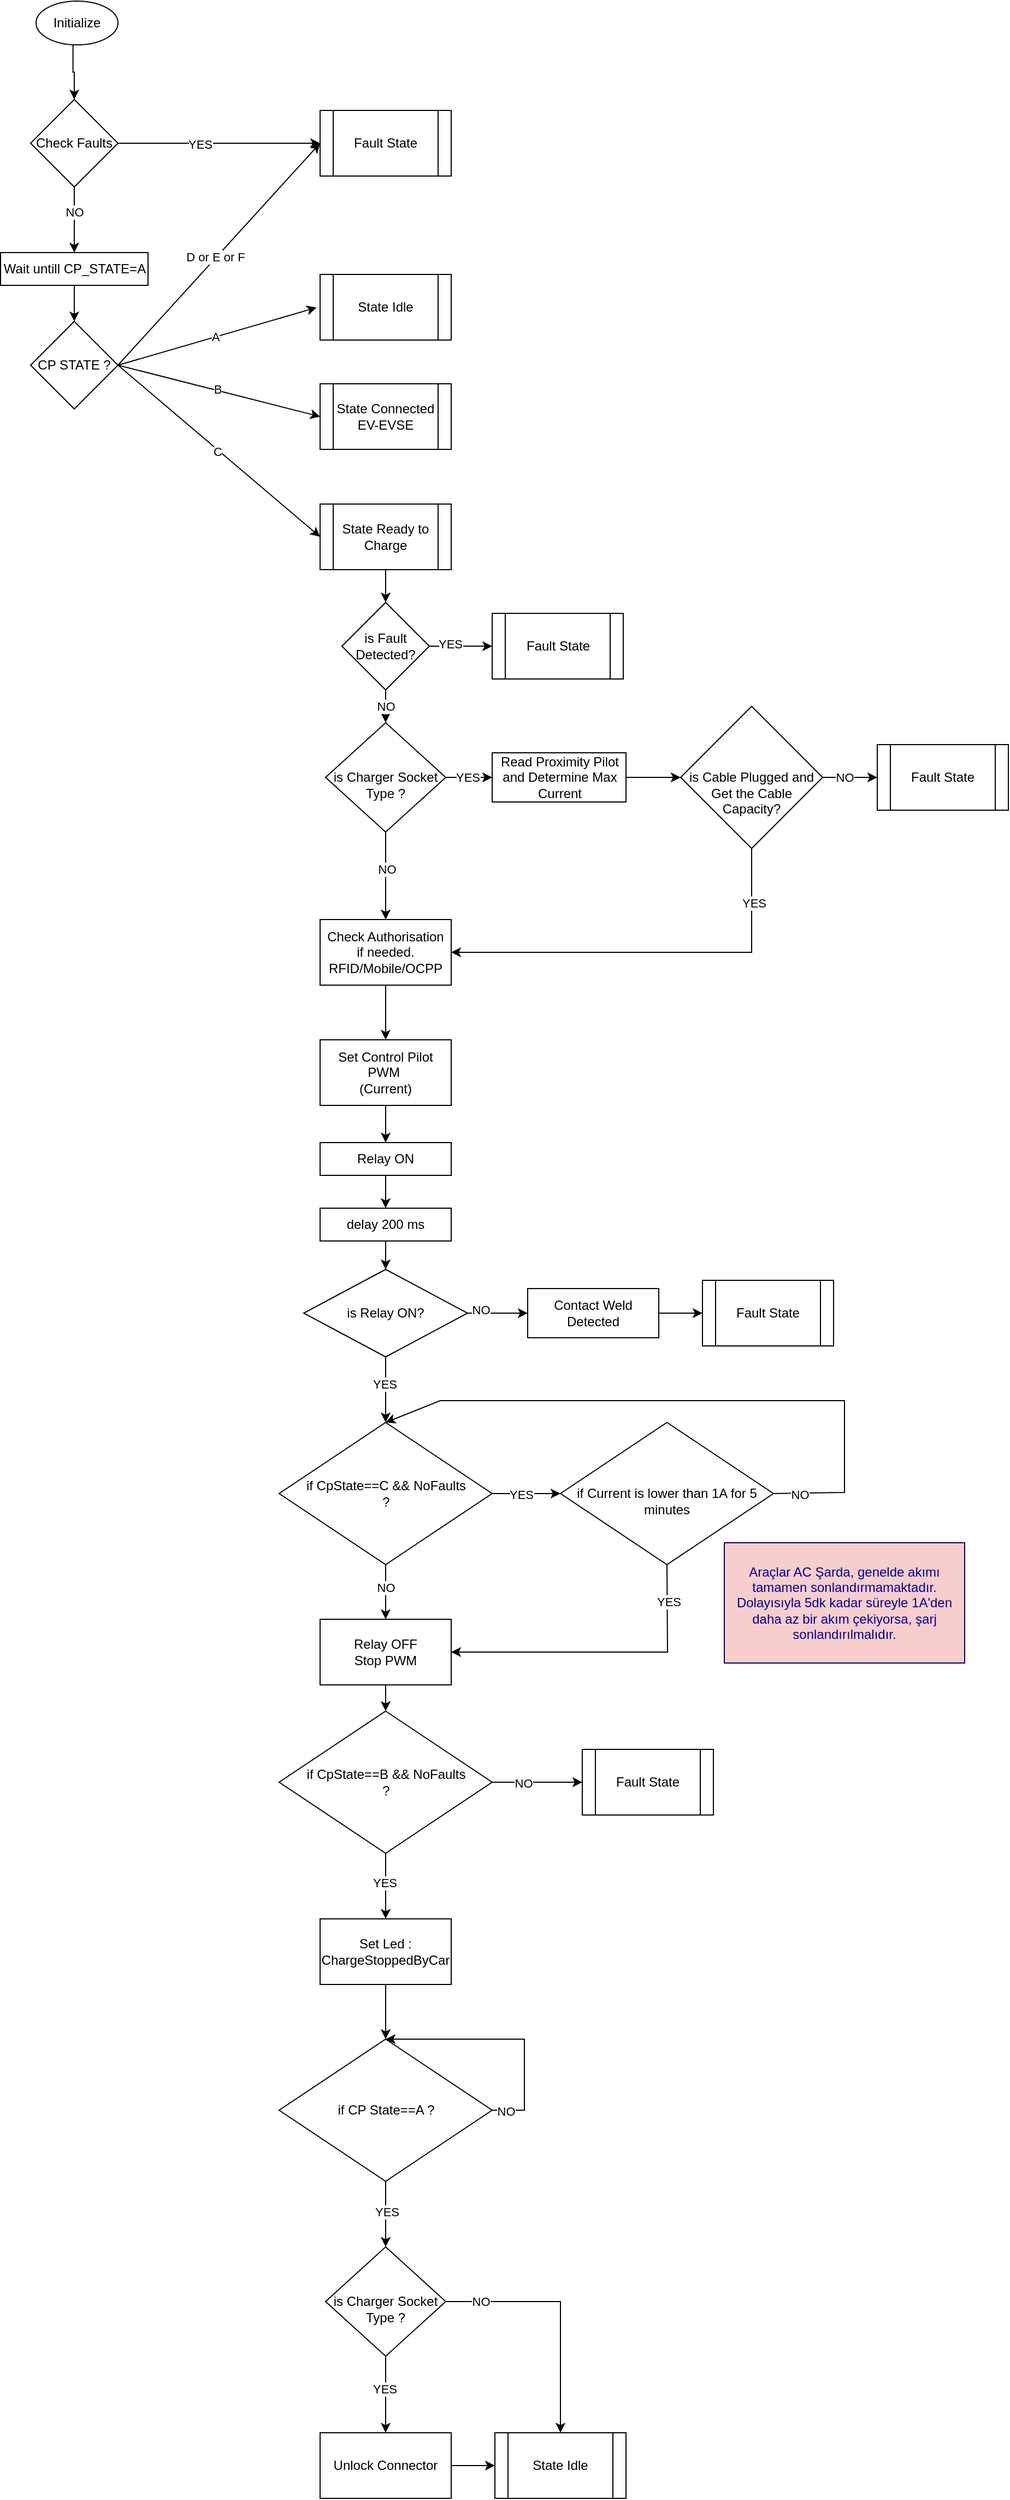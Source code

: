 <mxfile version="22.1.2" type="device">
  <diagram name="Page-1" id="e7e014a7-5840-1c2e-5031-d8a46d1fe8dd">
    <mxGraphModel dx="3545" dy="2070" grid="1" gridSize="10" guides="1" tooltips="1" connect="1" arrows="1" fold="1" page="1" pageScale="1" pageWidth="1169" pageHeight="826" background="none" math="0" shadow="0">
      <root>
        <mxCell id="0" />
        <mxCell id="1" parent="0" />
        <mxCell id="eojrtEOIy8Yx_9oJjPUe-49" style="edgeStyle=orthogonalEdgeStyle;rounded=0;orthogonalLoop=1;jettySize=auto;html=1;exitX=0.451;exitY=0.993;exitDx=0;exitDy=0;entryX=0.5;entryY=0;entryDx=0;entryDy=0;exitPerimeter=0;" parent="1" source="eojrtEOIy8Yx_9oJjPUe-69" target="eojrtEOIy8Yx_9oJjPUe-46" edge="1">
          <mxGeometry relative="1" as="geometry">
            <mxPoint x="285" y="90" as="sourcePoint" />
          </mxGeometry>
        </mxCell>
        <mxCell id="eojrtEOIy8Yx_9oJjPUe-44" value="State Idle" style="shape=process;whiteSpace=wrap;html=1;backgroundOutline=1;" parent="1" vertex="1">
          <mxGeometry x="510" y="290" width="120" height="60" as="geometry" />
        </mxCell>
        <mxCell id="eojrtEOIy8Yx_9oJjPUe-46" value="Check Faults" style="rhombus;whiteSpace=wrap;html=1;" parent="1" vertex="1">
          <mxGeometry x="245" y="130" width="80" height="80" as="geometry" />
        </mxCell>
        <mxCell id="eojrtEOIy8Yx_9oJjPUe-50" value="Fault State" style="shape=process;whiteSpace=wrap;html=1;backgroundOutline=1;" parent="1" vertex="1">
          <mxGeometry x="510" y="140" width="120" height="60" as="geometry" />
        </mxCell>
        <mxCell id="eojrtEOIy8Yx_9oJjPUe-51" value="" style="endArrow=classic;html=1;rounded=0;exitX=1;exitY=0.5;exitDx=0;exitDy=0;entryX=0;entryY=0.5;entryDx=0;entryDy=0;" parent="1" source="eojrtEOIy8Yx_9oJjPUe-46" target="eojrtEOIy8Yx_9oJjPUe-50" edge="1">
          <mxGeometry width="50" height="50" relative="1" as="geometry">
            <mxPoint x="450" y="210" as="sourcePoint" />
            <mxPoint x="500" y="160" as="targetPoint" />
          </mxGeometry>
        </mxCell>
        <mxCell id="eojrtEOIy8Yx_9oJjPUe-52" value="YES" style="edgeLabel;html=1;align=center;verticalAlign=middle;resizable=0;points=[];" parent="eojrtEOIy8Yx_9oJjPUe-51" vertex="1" connectable="0">
          <mxGeometry x="-0.191" y="-1" relative="1" as="geometry">
            <mxPoint as="offset" />
          </mxGeometry>
        </mxCell>
        <mxCell id="eojrtEOIy8Yx_9oJjPUe-53" value="CP STATE ?" style="rhombus;whiteSpace=wrap;html=1;" parent="1" vertex="1">
          <mxGeometry x="245" y="333" width="80" height="80" as="geometry" />
        </mxCell>
        <mxCell id="eojrtEOIy8Yx_9oJjPUe-54" value="" style="endArrow=classic;html=1;rounded=0;exitX=0.5;exitY=1;exitDx=0;exitDy=0;entryX=0.5;entryY=0;entryDx=0;entryDy=0;" parent="1" source="eojrtEOIy8Yx_9oJjPUe-46" target="eojrtEOIy8Yx_9oJjPUe-57" edge="1">
          <mxGeometry width="50" height="50" relative="1" as="geometry">
            <mxPoint x="430" y="210" as="sourcePoint" />
            <mxPoint x="480" y="160" as="targetPoint" />
          </mxGeometry>
        </mxCell>
        <mxCell id="eojrtEOIy8Yx_9oJjPUe-70" value="NO" style="edgeLabel;html=1;align=center;verticalAlign=middle;resizable=0;points=[];" parent="eojrtEOIy8Yx_9oJjPUe-54" vertex="1" connectable="0">
          <mxGeometry x="-0.23" relative="1" as="geometry">
            <mxPoint as="offset" />
          </mxGeometry>
        </mxCell>
        <mxCell id="eojrtEOIy8Yx_9oJjPUe-55" value="State Connected&lt;br&gt;EV-EVSE" style="shape=process;whiteSpace=wrap;html=1;backgroundOutline=1;" parent="1" vertex="1">
          <mxGeometry x="510" y="390" width="120" height="60" as="geometry" />
        </mxCell>
        <mxCell id="eojrtEOIy8Yx_9oJjPUe-57" value="Wait untill CP_STATE=A" style="rounded=0;whiteSpace=wrap;html=1;" parent="1" vertex="1">
          <mxGeometry x="217.5" y="270" width="135" height="30" as="geometry" />
        </mxCell>
        <mxCell id="eojrtEOIy8Yx_9oJjPUe-58" value="" style="endArrow=classic;html=1;rounded=0;entryX=0.5;entryY=0;entryDx=0;entryDy=0;exitX=0.5;exitY=1;exitDx=0;exitDy=0;" parent="1" source="eojrtEOIy8Yx_9oJjPUe-57" target="eojrtEOIy8Yx_9oJjPUe-53" edge="1">
          <mxGeometry width="50" height="50" relative="1" as="geometry">
            <mxPoint x="200" y="380" as="sourcePoint" />
            <mxPoint x="250" y="330" as="targetPoint" />
          </mxGeometry>
        </mxCell>
        <mxCell id="eojrtEOIy8Yx_9oJjPUe-59" value="" style="endArrow=classic;html=1;rounded=0;exitX=1;exitY=0.5;exitDx=0;exitDy=0;entryX=-0.027;entryY=0.505;entryDx=0;entryDy=0;entryPerimeter=0;" parent="1" source="eojrtEOIy8Yx_9oJjPUe-53" target="eojrtEOIy8Yx_9oJjPUe-44" edge="1">
          <mxGeometry width="50" height="50" relative="1" as="geometry">
            <mxPoint x="430" y="440" as="sourcePoint" />
            <mxPoint x="480" y="390" as="targetPoint" />
          </mxGeometry>
        </mxCell>
        <mxCell id="eojrtEOIy8Yx_9oJjPUe-60" value="A" style="edgeLabel;html=1;align=center;verticalAlign=middle;resizable=0;points=[];" parent="eojrtEOIy8Yx_9oJjPUe-59" vertex="1" connectable="0">
          <mxGeometry x="-0.025" relative="1" as="geometry">
            <mxPoint as="offset" />
          </mxGeometry>
        </mxCell>
        <mxCell id="eojrtEOIy8Yx_9oJjPUe-61" value="" style="endArrow=classic;html=1;rounded=0;exitX=1;exitY=0.5;exitDx=0;exitDy=0;entryX=0;entryY=0.5;entryDx=0;entryDy=0;" parent="1" source="eojrtEOIy8Yx_9oJjPUe-53" target="eojrtEOIy8Yx_9oJjPUe-55" edge="1">
          <mxGeometry width="50" height="50" relative="1" as="geometry">
            <mxPoint x="430" y="440" as="sourcePoint" />
            <mxPoint x="480" y="390" as="targetPoint" />
          </mxGeometry>
        </mxCell>
        <mxCell id="eojrtEOIy8Yx_9oJjPUe-62" value="B" style="edgeLabel;html=1;align=center;verticalAlign=middle;resizable=0;points=[];" parent="eojrtEOIy8Yx_9oJjPUe-61" vertex="1" connectable="0">
          <mxGeometry x="-0.022" y="1" relative="1" as="geometry">
            <mxPoint as="offset" />
          </mxGeometry>
        </mxCell>
        <mxCell id="eojrtEOIy8Yx_9oJjPUe-63" value="State Ready to Charge" style="shape=process;whiteSpace=wrap;html=1;backgroundOutline=1;" parent="1" vertex="1">
          <mxGeometry x="510" y="500" width="120" height="60" as="geometry" />
        </mxCell>
        <mxCell id="eojrtEOIy8Yx_9oJjPUe-64" value="" style="endArrow=classic;html=1;rounded=0;entryX=0;entryY=0.5;entryDx=0;entryDy=0;exitX=1;exitY=0.5;exitDx=0;exitDy=0;" parent="1" source="eojrtEOIy8Yx_9oJjPUe-53" target="eojrtEOIy8Yx_9oJjPUe-63" edge="1">
          <mxGeometry width="50" height="50" relative="1" as="geometry">
            <mxPoint x="430" y="440" as="sourcePoint" />
            <mxPoint x="480" y="390" as="targetPoint" />
          </mxGeometry>
        </mxCell>
        <mxCell id="eojrtEOIy8Yx_9oJjPUe-65" value="C" style="edgeLabel;html=1;align=center;verticalAlign=middle;resizable=0;points=[];" parent="eojrtEOIy8Yx_9oJjPUe-64" vertex="1" connectable="0">
          <mxGeometry x="-0.012" y="-1" relative="1" as="geometry">
            <mxPoint as="offset" />
          </mxGeometry>
        </mxCell>
        <mxCell id="eojrtEOIy8Yx_9oJjPUe-66" value="" style="endArrow=classic;html=1;rounded=0;entryX=0;entryY=0.5;entryDx=0;entryDy=0;exitX=1;exitY=0.5;exitDx=0;exitDy=0;" parent="1" source="eojrtEOIy8Yx_9oJjPUe-53" target="eojrtEOIy8Yx_9oJjPUe-50" edge="1">
          <mxGeometry width="50" height="50" relative="1" as="geometry">
            <mxPoint x="330" y="370" as="sourcePoint" />
            <mxPoint x="480" y="240" as="targetPoint" />
          </mxGeometry>
        </mxCell>
        <mxCell id="eojrtEOIy8Yx_9oJjPUe-67" value="D or E or F" style="edgeLabel;html=1;align=center;verticalAlign=middle;resizable=0;points=[];" parent="eojrtEOIy8Yx_9oJjPUe-66" vertex="1" connectable="0">
          <mxGeometry x="-0.03" y="1" relative="1" as="geometry">
            <mxPoint as="offset" />
          </mxGeometry>
        </mxCell>
        <mxCell id="eojrtEOIy8Yx_9oJjPUe-69" value="Initialize" style="ellipse;whiteSpace=wrap;html=1;" parent="1" vertex="1">
          <mxGeometry x="250" y="40" width="75" height="40" as="geometry" />
        </mxCell>
        <mxCell id="i3DfLq47F6rvfDzdgGIx-12" style="edgeStyle=orthogonalEdgeStyle;rounded=0;orthogonalLoop=1;jettySize=auto;html=1;entryX=0;entryY=0.5;entryDx=0;entryDy=0;" edge="1" parent="1" source="eojrtEOIy8Yx_9oJjPUe-71" target="i3DfLq47F6rvfDzdgGIx-11">
          <mxGeometry relative="1" as="geometry" />
        </mxCell>
        <mxCell id="i3DfLq47F6rvfDzdgGIx-48" value="YES" style="edgeLabel;html=1;align=center;verticalAlign=middle;resizable=0;points=[];" vertex="1" connectable="0" parent="i3DfLq47F6rvfDzdgGIx-12">
          <mxGeometry x="-0.351" y="2" relative="1" as="geometry">
            <mxPoint as="offset" />
          </mxGeometry>
        </mxCell>
        <mxCell id="i3DfLq47F6rvfDzdgGIx-14" style="edgeStyle=orthogonalEdgeStyle;rounded=0;orthogonalLoop=1;jettySize=auto;html=1;entryX=0.5;entryY=0;entryDx=0;entryDy=0;" edge="1" parent="1" source="eojrtEOIy8Yx_9oJjPUe-71" target="i3DfLq47F6rvfDzdgGIx-13">
          <mxGeometry relative="1" as="geometry" />
        </mxCell>
        <mxCell id="i3DfLq47F6rvfDzdgGIx-47" value="NO" style="edgeLabel;html=1;align=center;verticalAlign=middle;resizable=0;points=[];" vertex="1" connectable="0" parent="i3DfLq47F6rvfDzdgGIx-14">
          <mxGeometry x="0.63" relative="1" as="geometry">
            <mxPoint y="-6" as="offset" />
          </mxGeometry>
        </mxCell>
        <mxCell id="eojrtEOIy8Yx_9oJjPUe-71" value="is Fault Detected?" style="rhombus;whiteSpace=wrap;html=1;" parent="1" vertex="1">
          <mxGeometry x="530" y="590" width="80" height="80" as="geometry" />
        </mxCell>
        <mxCell id="eojrtEOIy8Yx_9oJjPUe-72" value="" style="endArrow=classic;html=1;rounded=0;exitX=0.5;exitY=1;exitDx=0;exitDy=0;entryX=0.5;entryY=0;entryDx=0;entryDy=0;" parent="1" source="eojrtEOIy8Yx_9oJjPUe-63" target="eojrtEOIy8Yx_9oJjPUe-71" edge="1">
          <mxGeometry width="50" height="50" relative="1" as="geometry">
            <mxPoint x="440" y="640" as="sourcePoint" />
            <mxPoint x="490" y="590" as="targetPoint" />
          </mxGeometry>
        </mxCell>
        <mxCell id="eojrtEOIy8Yx_9oJjPUe-73" value="Relay ON" style="rounded=0;whiteSpace=wrap;html=1;" parent="1" vertex="1">
          <mxGeometry x="510" y="1084" width="120" height="30" as="geometry" />
        </mxCell>
        <mxCell id="i3DfLq47F6rvfDzdgGIx-2" style="edgeStyle=orthogonalEdgeStyle;rounded=0;orthogonalLoop=1;jettySize=auto;html=1;entryX=0.5;entryY=0;entryDx=0;entryDy=0;" edge="1" parent="1" source="eojrtEOIy8Yx_9oJjPUe-75" target="eojrtEOIy8Yx_9oJjPUe-73">
          <mxGeometry relative="1" as="geometry" />
        </mxCell>
        <mxCell id="eojrtEOIy8Yx_9oJjPUe-75" value="Set Control Pilot PWM&amp;nbsp;&lt;br&gt;(Current)" style="rounded=0;whiteSpace=wrap;html=1;" parent="1" vertex="1">
          <mxGeometry x="510" y="990" width="120" height="60" as="geometry" />
        </mxCell>
        <mxCell id="eojrtEOIy8Yx_9oJjPUe-78" value="delay 200 ms" style="rounded=0;whiteSpace=wrap;html=1;" parent="1" vertex="1">
          <mxGeometry x="510" y="1144" width="120" height="30" as="geometry" />
        </mxCell>
        <mxCell id="i3DfLq47F6rvfDzdgGIx-3" style="edgeStyle=orthogonalEdgeStyle;rounded=0;orthogonalLoop=1;jettySize=auto;html=1;entryX=0.5;entryY=0;entryDx=0;entryDy=0;" edge="1" parent="1" source="eojrtEOIy8Yx_9oJjPUe-80" target="eojrtEOIy8Yx_9oJjPUe-82">
          <mxGeometry relative="1" as="geometry" />
        </mxCell>
        <mxCell id="i3DfLq47F6rvfDzdgGIx-4" value="YES" style="edgeLabel;html=1;align=center;verticalAlign=middle;resizable=0;points=[];" vertex="1" connectable="0" parent="i3DfLq47F6rvfDzdgGIx-3">
          <mxGeometry x="-0.167" y="-1" relative="1" as="geometry">
            <mxPoint as="offset" />
          </mxGeometry>
        </mxCell>
        <mxCell id="i3DfLq47F6rvfDzdgGIx-6" style="edgeStyle=orthogonalEdgeStyle;rounded=0;orthogonalLoop=1;jettySize=auto;html=1;exitX=1;exitY=0.5;exitDx=0;exitDy=0;entryX=0;entryY=0.5;entryDx=0;entryDy=0;" edge="1" parent="1" source="eojrtEOIy8Yx_9oJjPUe-80" target="i3DfLq47F6rvfDzdgGIx-5">
          <mxGeometry relative="1" as="geometry" />
        </mxCell>
        <mxCell id="i3DfLq47F6rvfDzdgGIx-7" value="NO" style="edgeLabel;html=1;align=center;verticalAlign=middle;resizable=0;points=[];" vertex="1" connectable="0" parent="i3DfLq47F6rvfDzdgGIx-6">
          <mxGeometry x="-0.564" y="3" relative="1" as="geometry">
            <mxPoint as="offset" />
          </mxGeometry>
        </mxCell>
        <mxCell id="eojrtEOIy8Yx_9oJjPUe-80" value="is Relay ON?" style="rhombus;whiteSpace=wrap;html=1;" parent="1" vertex="1">
          <mxGeometry x="495" y="1200" width="150" height="80" as="geometry" />
        </mxCell>
        <mxCell id="eojrtEOIy8Yx_9oJjPUe-82" value="if CpState==C &amp;amp;&amp;amp; NoFaults&lt;br&gt;?" style="rhombus;whiteSpace=wrap;html=1;" parent="1" vertex="1">
          <mxGeometry x="472.5" y="1340" width="195" height="130" as="geometry" />
        </mxCell>
        <mxCell id="i3DfLq47F6rvfDzdgGIx-29" style="edgeStyle=orthogonalEdgeStyle;rounded=0;orthogonalLoop=1;jettySize=auto;html=1;entryX=0.5;entryY=0;entryDx=0;entryDy=0;" edge="1" parent="1" source="eojrtEOIy8Yx_9oJjPUe-86" target="i3DfLq47F6rvfDzdgGIx-28">
          <mxGeometry relative="1" as="geometry" />
        </mxCell>
        <mxCell id="eojrtEOIy8Yx_9oJjPUe-86" value="Relay OFF&lt;br&gt;Stop PWM" style="rounded=0;whiteSpace=wrap;html=1;" parent="1" vertex="1">
          <mxGeometry x="510" y="1520" width="120" height="60" as="geometry" />
        </mxCell>
        <mxCell id="eojrtEOIy8Yx_9oJjPUe-87" value="" style="endArrow=classic;html=1;rounded=0;entryX=0.5;entryY=0;entryDx=0;entryDy=0;exitX=0.5;exitY=1;exitDx=0;exitDy=0;" parent="1" source="eojrtEOIy8Yx_9oJjPUe-82" target="eojrtEOIy8Yx_9oJjPUe-86" edge="1">
          <mxGeometry width="50" height="50" relative="1" as="geometry">
            <mxPoint x="390" y="1550" as="sourcePoint" />
            <mxPoint x="440" y="1500" as="targetPoint" />
          </mxGeometry>
        </mxCell>
        <mxCell id="eojrtEOIy8Yx_9oJjPUe-88" value="NO" style="edgeLabel;html=1;align=center;verticalAlign=middle;resizable=0;points=[];" parent="eojrtEOIy8Yx_9oJjPUe-87" vertex="1" connectable="0">
          <mxGeometry x="-0.183" relative="1" as="geometry">
            <mxPoint as="offset" />
          </mxGeometry>
        </mxCell>
        <mxCell id="eojrtEOIy8Yx_9oJjPUe-89" value="" style="endArrow=classic;html=1;rounded=0;exitX=0.5;exitY=1;exitDx=0;exitDy=0;" parent="1" source="eojrtEOIy8Yx_9oJjPUe-78" target="eojrtEOIy8Yx_9oJjPUe-80" edge="1">
          <mxGeometry width="50" height="50" relative="1" as="geometry">
            <mxPoint x="420" y="1290" as="sourcePoint" />
            <mxPoint x="470" y="1240" as="targetPoint" />
          </mxGeometry>
        </mxCell>
        <mxCell id="eojrtEOIy8Yx_9oJjPUe-90" value="" style="endArrow=classic;html=1;rounded=0;entryX=0.5;entryY=0;entryDx=0;entryDy=0;exitX=0.5;exitY=1;exitDx=0;exitDy=0;" parent="1" source="eojrtEOIy8Yx_9oJjPUe-73" target="eojrtEOIy8Yx_9oJjPUe-78" edge="1">
          <mxGeometry width="50" height="50" relative="1" as="geometry">
            <mxPoint x="430" y="1194" as="sourcePoint" />
            <mxPoint x="480" y="1144" as="targetPoint" />
          </mxGeometry>
        </mxCell>
        <mxCell id="eojrtEOIy8Yx_9oJjPUe-94" value="&lt;br&gt;if Current is lower than 1A for 5 minutes" style="rhombus;whiteSpace=wrap;html=1;" parent="1" vertex="1">
          <mxGeometry x="730" y="1340" width="195" height="130" as="geometry" />
        </mxCell>
        <mxCell id="eojrtEOIy8Yx_9oJjPUe-95" value="" style="endArrow=classic;html=1;rounded=0;exitX=1;exitY=0.5;exitDx=0;exitDy=0;entryX=0;entryY=0.5;entryDx=0;entryDy=0;" parent="1" source="eojrtEOIy8Yx_9oJjPUe-82" target="eojrtEOIy8Yx_9oJjPUe-94" edge="1">
          <mxGeometry width="50" height="50" relative="1" as="geometry">
            <mxPoint x="670" y="1390" as="sourcePoint" />
            <mxPoint x="720" y="1340" as="targetPoint" />
          </mxGeometry>
        </mxCell>
        <mxCell id="eojrtEOIy8Yx_9oJjPUe-96" value="YES" style="edgeLabel;html=1;align=center;verticalAlign=middle;resizable=0;points=[];" parent="eojrtEOIy8Yx_9oJjPUe-95" vertex="1" connectable="0">
          <mxGeometry x="-0.16" y="-1" relative="1" as="geometry">
            <mxPoint as="offset" />
          </mxGeometry>
        </mxCell>
        <mxCell id="eojrtEOIy8Yx_9oJjPUe-97" value="" style="endArrow=classic;html=1;rounded=0;exitX=0.5;exitY=1;exitDx=0;exitDy=0;entryX=1;entryY=0.5;entryDx=0;entryDy=0;" parent="1" source="eojrtEOIy8Yx_9oJjPUe-94" target="eojrtEOIy8Yx_9oJjPUe-86" edge="1">
          <mxGeometry width="50" height="50" relative="1" as="geometry">
            <mxPoint x="840" y="1600" as="sourcePoint" />
            <mxPoint x="890" y="1550" as="targetPoint" />
            <Array as="points">
              <mxPoint x="828" y="1550" />
            </Array>
          </mxGeometry>
        </mxCell>
        <mxCell id="eojrtEOIy8Yx_9oJjPUe-98" value="YES" style="edgeLabel;html=1;align=center;verticalAlign=middle;resizable=0;points=[];" parent="eojrtEOIy8Yx_9oJjPUe-97" vertex="1" connectable="0">
          <mxGeometry x="-0.757" y="1" relative="1" as="geometry">
            <mxPoint as="offset" />
          </mxGeometry>
        </mxCell>
        <mxCell id="eojrtEOIy8Yx_9oJjPUe-99" value="" style="endArrow=classic;html=1;rounded=0;exitX=1;exitY=0.5;exitDx=0;exitDy=0;entryX=0.5;entryY=0;entryDx=0;entryDy=0;" parent="1" source="eojrtEOIy8Yx_9oJjPUe-94" target="eojrtEOIy8Yx_9oJjPUe-82" edge="1">
          <mxGeometry width="50" height="50" relative="1" as="geometry">
            <mxPoint x="1000" y="1360" as="sourcePoint" />
            <mxPoint x="590" y="1320" as="targetPoint" />
            <Array as="points">
              <mxPoint x="990" y="1404" />
              <mxPoint x="990" y="1320" />
              <mxPoint x="620" y="1320" />
            </Array>
          </mxGeometry>
        </mxCell>
        <mxCell id="eojrtEOIy8Yx_9oJjPUe-100" value="NO" style="edgeLabel;html=1;align=center;verticalAlign=middle;resizable=0;points=[];" parent="eojrtEOIy8Yx_9oJjPUe-99" vertex="1" connectable="0">
          <mxGeometry x="-0.916" y="-1" relative="1" as="geometry">
            <mxPoint as="offset" />
          </mxGeometry>
        </mxCell>
        <mxCell id="ByAJU4TrP-tfpIBIc6Uk-1" value="&lt;font color=&quot;#000099&quot;&gt;Araçlar AC Şarda, genelde akımı tamamen sonlandırmamaktadır. Dolayısıyla 5dk kadar süreyle 1A&#39;den daha az bir akım çekiyorsa, şarj sonlandırılmalıdır.&lt;/font&gt;" style="text;html=1;strokeColor=#000066;fillColor=#f8cecc;align=center;verticalAlign=middle;whiteSpace=wrap;rounded=0;" parent="1" vertex="1">
          <mxGeometry x="880" y="1450" width="220" height="110" as="geometry" />
        </mxCell>
        <mxCell id="i3DfLq47F6rvfDzdgGIx-9" value="" style="edgeStyle=orthogonalEdgeStyle;rounded=0;orthogonalLoop=1;jettySize=auto;html=1;entryX=0;entryY=0.5;entryDx=0;entryDy=0;" edge="1" parent="1" source="i3DfLq47F6rvfDzdgGIx-5" target="i3DfLq47F6rvfDzdgGIx-10">
          <mxGeometry relative="1" as="geometry">
            <mxPoint x="900" y="1240" as="targetPoint" />
          </mxGeometry>
        </mxCell>
        <mxCell id="i3DfLq47F6rvfDzdgGIx-5" value="Contact Weld Detected" style="rounded=0;whiteSpace=wrap;html=1;" vertex="1" parent="1">
          <mxGeometry x="700" y="1217.5" width="120" height="45" as="geometry" />
        </mxCell>
        <mxCell id="i3DfLq47F6rvfDzdgGIx-10" value="Fault State" style="shape=process;whiteSpace=wrap;html=1;backgroundOutline=1;" vertex="1" parent="1">
          <mxGeometry x="860" y="1210" width="120" height="60" as="geometry" />
        </mxCell>
        <mxCell id="i3DfLq47F6rvfDzdgGIx-11" value="Fault State" style="shape=process;whiteSpace=wrap;html=1;backgroundOutline=1;" vertex="1" parent="1">
          <mxGeometry x="667.5" y="600" width="120" height="60" as="geometry" />
        </mxCell>
        <mxCell id="i3DfLq47F6rvfDzdgGIx-18" style="edgeStyle=orthogonalEdgeStyle;rounded=0;orthogonalLoop=1;jettySize=auto;html=1;entryX=0;entryY=0.5;entryDx=0;entryDy=0;" edge="1" parent="1" source="i3DfLq47F6rvfDzdgGIx-13" target="i3DfLq47F6rvfDzdgGIx-17">
          <mxGeometry relative="1" as="geometry" />
        </mxCell>
        <mxCell id="i3DfLq47F6rvfDzdgGIx-19" value="YES" style="edgeLabel;html=1;align=center;verticalAlign=middle;resizable=0;points=[];" vertex="1" connectable="0" parent="i3DfLq47F6rvfDzdgGIx-18">
          <mxGeometry x="0.419" relative="1" as="geometry">
            <mxPoint x="-10" as="offset" />
          </mxGeometry>
        </mxCell>
        <mxCell id="i3DfLq47F6rvfDzdgGIx-55" style="edgeStyle=orthogonalEdgeStyle;rounded=0;orthogonalLoop=1;jettySize=auto;html=1;entryX=0.5;entryY=0;entryDx=0;entryDy=0;" edge="1" parent="1" source="i3DfLq47F6rvfDzdgGIx-13" target="i3DfLq47F6rvfDzdgGIx-54">
          <mxGeometry relative="1" as="geometry" />
        </mxCell>
        <mxCell id="i3DfLq47F6rvfDzdgGIx-56" value="NO" style="edgeLabel;html=1;align=center;verticalAlign=middle;resizable=0;points=[];" vertex="1" connectable="0" parent="i3DfLq47F6rvfDzdgGIx-55">
          <mxGeometry x="-0.167" y="1" relative="1" as="geometry">
            <mxPoint as="offset" />
          </mxGeometry>
        </mxCell>
        <mxCell id="i3DfLq47F6rvfDzdgGIx-13" value="&lt;br&gt;is Charger Socket Type ?" style="rhombus;whiteSpace=wrap;html=1;" vertex="1" parent="1">
          <mxGeometry x="515" y="700" width="110" height="100" as="geometry" />
        </mxCell>
        <mxCell id="i3DfLq47F6rvfDzdgGIx-22" style="edgeStyle=orthogonalEdgeStyle;rounded=0;orthogonalLoop=1;jettySize=auto;html=1;entryX=0;entryY=0.5;entryDx=0;entryDy=0;" edge="1" parent="1" source="i3DfLq47F6rvfDzdgGIx-17" target="i3DfLq47F6rvfDzdgGIx-21">
          <mxGeometry relative="1" as="geometry" />
        </mxCell>
        <mxCell id="i3DfLq47F6rvfDzdgGIx-17" value="Read Proximity Pilot&lt;br&gt;and Determine Max Current" style="rounded=0;whiteSpace=wrap;html=1;" vertex="1" parent="1">
          <mxGeometry x="667.5" y="727.5" width="122.5" height="45" as="geometry" />
        </mxCell>
        <mxCell id="i3DfLq47F6rvfDzdgGIx-26" style="edgeStyle=orthogonalEdgeStyle;rounded=0;orthogonalLoop=1;jettySize=auto;html=1;entryX=0;entryY=0.5;entryDx=0;entryDy=0;" edge="1" parent="1" source="i3DfLq47F6rvfDzdgGIx-21" target="i3DfLq47F6rvfDzdgGIx-25">
          <mxGeometry relative="1" as="geometry" />
        </mxCell>
        <mxCell id="i3DfLq47F6rvfDzdgGIx-27" value="NO" style="edgeLabel;html=1;align=center;verticalAlign=middle;resizable=0;points=[];" vertex="1" connectable="0" parent="i3DfLq47F6rvfDzdgGIx-26">
          <mxGeometry x="0.235" y="1" relative="1" as="geometry">
            <mxPoint x="-11" y="1" as="offset" />
          </mxGeometry>
        </mxCell>
        <mxCell id="i3DfLq47F6rvfDzdgGIx-58" style="edgeStyle=orthogonalEdgeStyle;rounded=0;orthogonalLoop=1;jettySize=auto;html=1;exitX=0.5;exitY=1;exitDx=0;exitDy=0;entryX=1;entryY=0.5;entryDx=0;entryDy=0;" edge="1" parent="1" source="i3DfLq47F6rvfDzdgGIx-21" target="i3DfLq47F6rvfDzdgGIx-54">
          <mxGeometry relative="1" as="geometry" />
        </mxCell>
        <mxCell id="i3DfLq47F6rvfDzdgGIx-59" value="YES" style="edgeLabel;html=1;align=center;verticalAlign=middle;resizable=0;points=[];" vertex="1" connectable="0" parent="i3DfLq47F6rvfDzdgGIx-58">
          <mxGeometry x="-0.73" y="2" relative="1" as="geometry">
            <mxPoint as="offset" />
          </mxGeometry>
        </mxCell>
        <mxCell id="i3DfLq47F6rvfDzdgGIx-21" value="&lt;br&gt;&lt;br&gt;is Cable Plugged and&lt;br&gt;Get the Cable Capacity?" style="rhombus;whiteSpace=wrap;html=1;" vertex="1" parent="1">
          <mxGeometry x="840" y="685" width="130" height="130" as="geometry" />
        </mxCell>
        <mxCell id="i3DfLq47F6rvfDzdgGIx-25" value="Fault State" style="shape=process;whiteSpace=wrap;html=1;backgroundOutline=1;" vertex="1" parent="1">
          <mxGeometry x="1020" y="720" width="120" height="60" as="geometry" />
        </mxCell>
        <mxCell id="i3DfLq47F6rvfDzdgGIx-32" style="edgeStyle=orthogonalEdgeStyle;rounded=0;orthogonalLoop=1;jettySize=auto;html=1;entryX=0.5;entryY=0;entryDx=0;entryDy=0;" edge="1" parent="1" source="i3DfLq47F6rvfDzdgGIx-28" target="i3DfLq47F6rvfDzdgGIx-31">
          <mxGeometry relative="1" as="geometry" />
        </mxCell>
        <mxCell id="i3DfLq47F6rvfDzdgGIx-33" value="YES" style="edgeLabel;html=1;align=center;verticalAlign=middle;resizable=0;points=[];" vertex="1" connectable="0" parent="i3DfLq47F6rvfDzdgGIx-32">
          <mxGeometry x="-0.11" y="-1" relative="1" as="geometry">
            <mxPoint as="offset" />
          </mxGeometry>
        </mxCell>
        <mxCell id="i3DfLq47F6rvfDzdgGIx-50" style="edgeStyle=orthogonalEdgeStyle;rounded=0;orthogonalLoop=1;jettySize=auto;html=1;entryX=0;entryY=0.5;entryDx=0;entryDy=0;" edge="1" parent="1" source="i3DfLq47F6rvfDzdgGIx-28" target="i3DfLq47F6rvfDzdgGIx-49">
          <mxGeometry relative="1" as="geometry" />
        </mxCell>
        <mxCell id="i3DfLq47F6rvfDzdgGIx-51" value="NO" style="edgeLabel;html=1;align=center;verticalAlign=middle;resizable=0;points=[];" vertex="1" connectable="0" parent="i3DfLq47F6rvfDzdgGIx-50">
          <mxGeometry x="-0.316" y="-1" relative="1" as="geometry">
            <mxPoint as="offset" />
          </mxGeometry>
        </mxCell>
        <mxCell id="i3DfLq47F6rvfDzdgGIx-28" value="if CpState==B &amp;amp;&amp;amp; NoFaults&lt;br&gt;?" style="rhombus;whiteSpace=wrap;html=1;" vertex="1" parent="1">
          <mxGeometry x="472.5" y="1604" width="195" height="130" as="geometry" />
        </mxCell>
        <mxCell id="i3DfLq47F6rvfDzdgGIx-35" style="edgeStyle=orthogonalEdgeStyle;rounded=0;orthogonalLoop=1;jettySize=auto;html=1;entryX=0.5;entryY=0;entryDx=0;entryDy=0;" edge="1" parent="1" source="i3DfLq47F6rvfDzdgGIx-31" target="i3DfLq47F6rvfDzdgGIx-34">
          <mxGeometry relative="1" as="geometry" />
        </mxCell>
        <mxCell id="i3DfLq47F6rvfDzdgGIx-31" value="Set Led : ChargeStoppedByCar" style="rounded=0;whiteSpace=wrap;html=1;" vertex="1" parent="1">
          <mxGeometry x="510" y="1794" width="120" height="60" as="geometry" />
        </mxCell>
        <mxCell id="i3DfLq47F6rvfDzdgGIx-37" style="edgeStyle=orthogonalEdgeStyle;rounded=0;orthogonalLoop=1;jettySize=auto;html=1;entryX=0.5;entryY=0;entryDx=0;entryDy=0;" edge="1" parent="1" source="i3DfLq47F6rvfDzdgGIx-34" target="i3DfLq47F6rvfDzdgGIx-38">
          <mxGeometry relative="1" as="geometry">
            <mxPoint x="570" y="2084" as="targetPoint" />
          </mxGeometry>
        </mxCell>
        <mxCell id="i3DfLq47F6rvfDzdgGIx-39" value="YES" style="edgeLabel;html=1;align=center;verticalAlign=middle;resizable=0;points=[];" vertex="1" connectable="0" parent="i3DfLq47F6rvfDzdgGIx-37">
          <mxGeometry x="-0.09" y="1" relative="1" as="geometry">
            <mxPoint as="offset" />
          </mxGeometry>
        </mxCell>
        <mxCell id="i3DfLq47F6rvfDzdgGIx-52" style="edgeStyle=orthogonalEdgeStyle;rounded=0;orthogonalLoop=1;jettySize=auto;html=1;entryX=0.5;entryY=0;entryDx=0;entryDy=0;exitX=1;exitY=0.5;exitDx=0;exitDy=0;" edge="1" parent="1" source="i3DfLq47F6rvfDzdgGIx-34" target="i3DfLq47F6rvfDzdgGIx-34">
          <mxGeometry relative="1" as="geometry">
            <mxPoint x="580" y="1904" as="targetPoint" />
            <mxPoint x="677.5" y="1969" as="sourcePoint" />
            <Array as="points">
              <mxPoint x="697" y="1969" />
              <mxPoint x="697" y="1904" />
            </Array>
          </mxGeometry>
        </mxCell>
        <mxCell id="i3DfLq47F6rvfDzdgGIx-53" value="NO" style="edgeLabel;html=1;align=center;verticalAlign=middle;resizable=0;points=[];" vertex="1" connectable="0" parent="i3DfLq47F6rvfDzdgGIx-52">
          <mxGeometry x="-0.449" relative="1" as="geometry">
            <mxPoint x="-17" y="32" as="offset" />
          </mxGeometry>
        </mxCell>
        <mxCell id="i3DfLq47F6rvfDzdgGIx-34" value="if CP State==A ?" style="rhombus;whiteSpace=wrap;html=1;" vertex="1" parent="1">
          <mxGeometry x="472.5" y="1904" width="195" height="130" as="geometry" />
        </mxCell>
        <mxCell id="i3DfLq47F6rvfDzdgGIx-41" value="" style="edgeStyle=orthogonalEdgeStyle;rounded=0;orthogonalLoop=1;jettySize=auto;html=1;" edge="1" parent="1" source="i3DfLq47F6rvfDzdgGIx-38" target="i3DfLq47F6rvfDzdgGIx-40">
          <mxGeometry relative="1" as="geometry" />
        </mxCell>
        <mxCell id="i3DfLq47F6rvfDzdgGIx-42" value="YES" style="edgeLabel;html=1;align=center;verticalAlign=middle;resizable=0;points=[];" vertex="1" connectable="0" parent="i3DfLq47F6rvfDzdgGIx-41">
          <mxGeometry x="-0.139" y="-1" relative="1" as="geometry">
            <mxPoint as="offset" />
          </mxGeometry>
        </mxCell>
        <mxCell id="i3DfLq47F6rvfDzdgGIx-45" style="edgeStyle=orthogonalEdgeStyle;rounded=0;orthogonalLoop=1;jettySize=auto;html=1;entryX=0.5;entryY=0;entryDx=0;entryDy=0;" edge="1" parent="1" source="i3DfLq47F6rvfDzdgGIx-38" target="i3DfLq47F6rvfDzdgGIx-43">
          <mxGeometry relative="1" as="geometry" />
        </mxCell>
        <mxCell id="i3DfLq47F6rvfDzdgGIx-46" value="NO" style="edgeLabel;html=1;align=center;verticalAlign=middle;resizable=0;points=[];" vertex="1" connectable="0" parent="i3DfLq47F6rvfDzdgGIx-45">
          <mxGeometry x="-0.722" relative="1" as="geometry">
            <mxPoint as="offset" />
          </mxGeometry>
        </mxCell>
        <mxCell id="i3DfLq47F6rvfDzdgGIx-38" value="&lt;br&gt;is Charger Socket Type ?" style="rhombus;whiteSpace=wrap;html=1;" vertex="1" parent="1">
          <mxGeometry x="515" y="2094" width="110" height="100" as="geometry" />
        </mxCell>
        <mxCell id="i3DfLq47F6rvfDzdgGIx-44" style="edgeStyle=orthogonalEdgeStyle;rounded=0;orthogonalLoop=1;jettySize=auto;html=1;entryX=0;entryY=0.5;entryDx=0;entryDy=0;" edge="1" parent="1" source="i3DfLq47F6rvfDzdgGIx-40" target="i3DfLq47F6rvfDzdgGIx-43">
          <mxGeometry relative="1" as="geometry" />
        </mxCell>
        <mxCell id="i3DfLq47F6rvfDzdgGIx-40" value="Unlock Connector" style="whiteSpace=wrap;html=1;" vertex="1" parent="1">
          <mxGeometry x="510" y="2264" width="120" height="60" as="geometry" />
        </mxCell>
        <mxCell id="i3DfLq47F6rvfDzdgGIx-43" value="State Idle" style="shape=process;whiteSpace=wrap;html=1;backgroundOutline=1;" vertex="1" parent="1">
          <mxGeometry x="670" y="2264" width="120" height="60" as="geometry" />
        </mxCell>
        <mxCell id="i3DfLq47F6rvfDzdgGIx-49" value="Fault State" style="shape=process;whiteSpace=wrap;html=1;backgroundOutline=1;" vertex="1" parent="1">
          <mxGeometry x="750" y="1639" width="120" height="60" as="geometry" />
        </mxCell>
        <mxCell id="i3DfLq47F6rvfDzdgGIx-57" style="edgeStyle=orthogonalEdgeStyle;rounded=0;orthogonalLoop=1;jettySize=auto;html=1;entryX=0.5;entryY=0;entryDx=0;entryDy=0;" edge="1" parent="1" source="i3DfLq47F6rvfDzdgGIx-54" target="eojrtEOIy8Yx_9oJjPUe-75">
          <mxGeometry relative="1" as="geometry" />
        </mxCell>
        <mxCell id="i3DfLq47F6rvfDzdgGIx-54" value="Check Authorisation&lt;br&gt;if needed.&lt;br&gt;RFID/Mobile/OCPP" style="rounded=0;whiteSpace=wrap;html=1;" vertex="1" parent="1">
          <mxGeometry x="510" y="880" width="120" height="60" as="geometry" />
        </mxCell>
      </root>
    </mxGraphModel>
  </diagram>
</mxfile>
